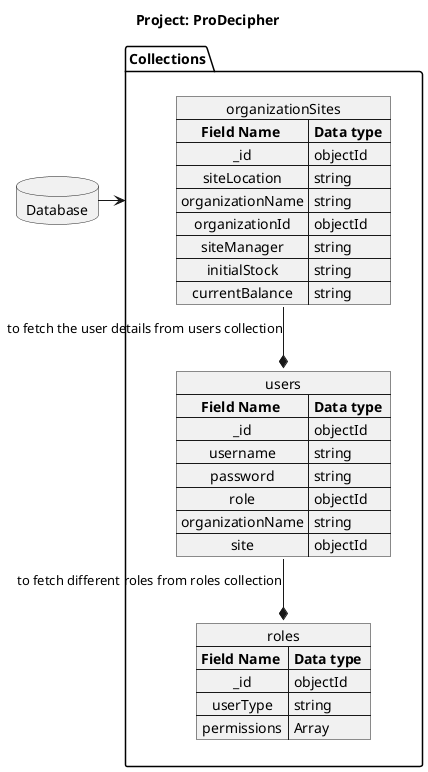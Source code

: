 @startuml Project
'left to right direction
'https://plantuml.com/object-diagram
hide circle
skinparam linetype ortho
' Horizontal lines: -->, <--, <-->
' Vertical lines: ->, <-, <->
title Project: ProDecipher

database Database
package Collections{
map organizationSites {
     **Field Name ** => **Data type **
    _id => objectId
    siteLocation => string
    organizationName => string
    organizationId => objectId
    siteManager => string
    initialStock => string
    currentBalance => string
}
map users {
   **Field Name ** => **Data type **
        _id => objectId
        username => string
        password => string
        role => objectId
        organizationName => string
        site => objectId

}

map roles {
 **Field Name ** => **Data type **
        _id => objectId
        userType => string
        permissions => Array
}
}



users --* roles: to fetch different roles from roles collection
Database -> Collections
organizationSites --* users: to fetch the user details from users collection




@enduml

